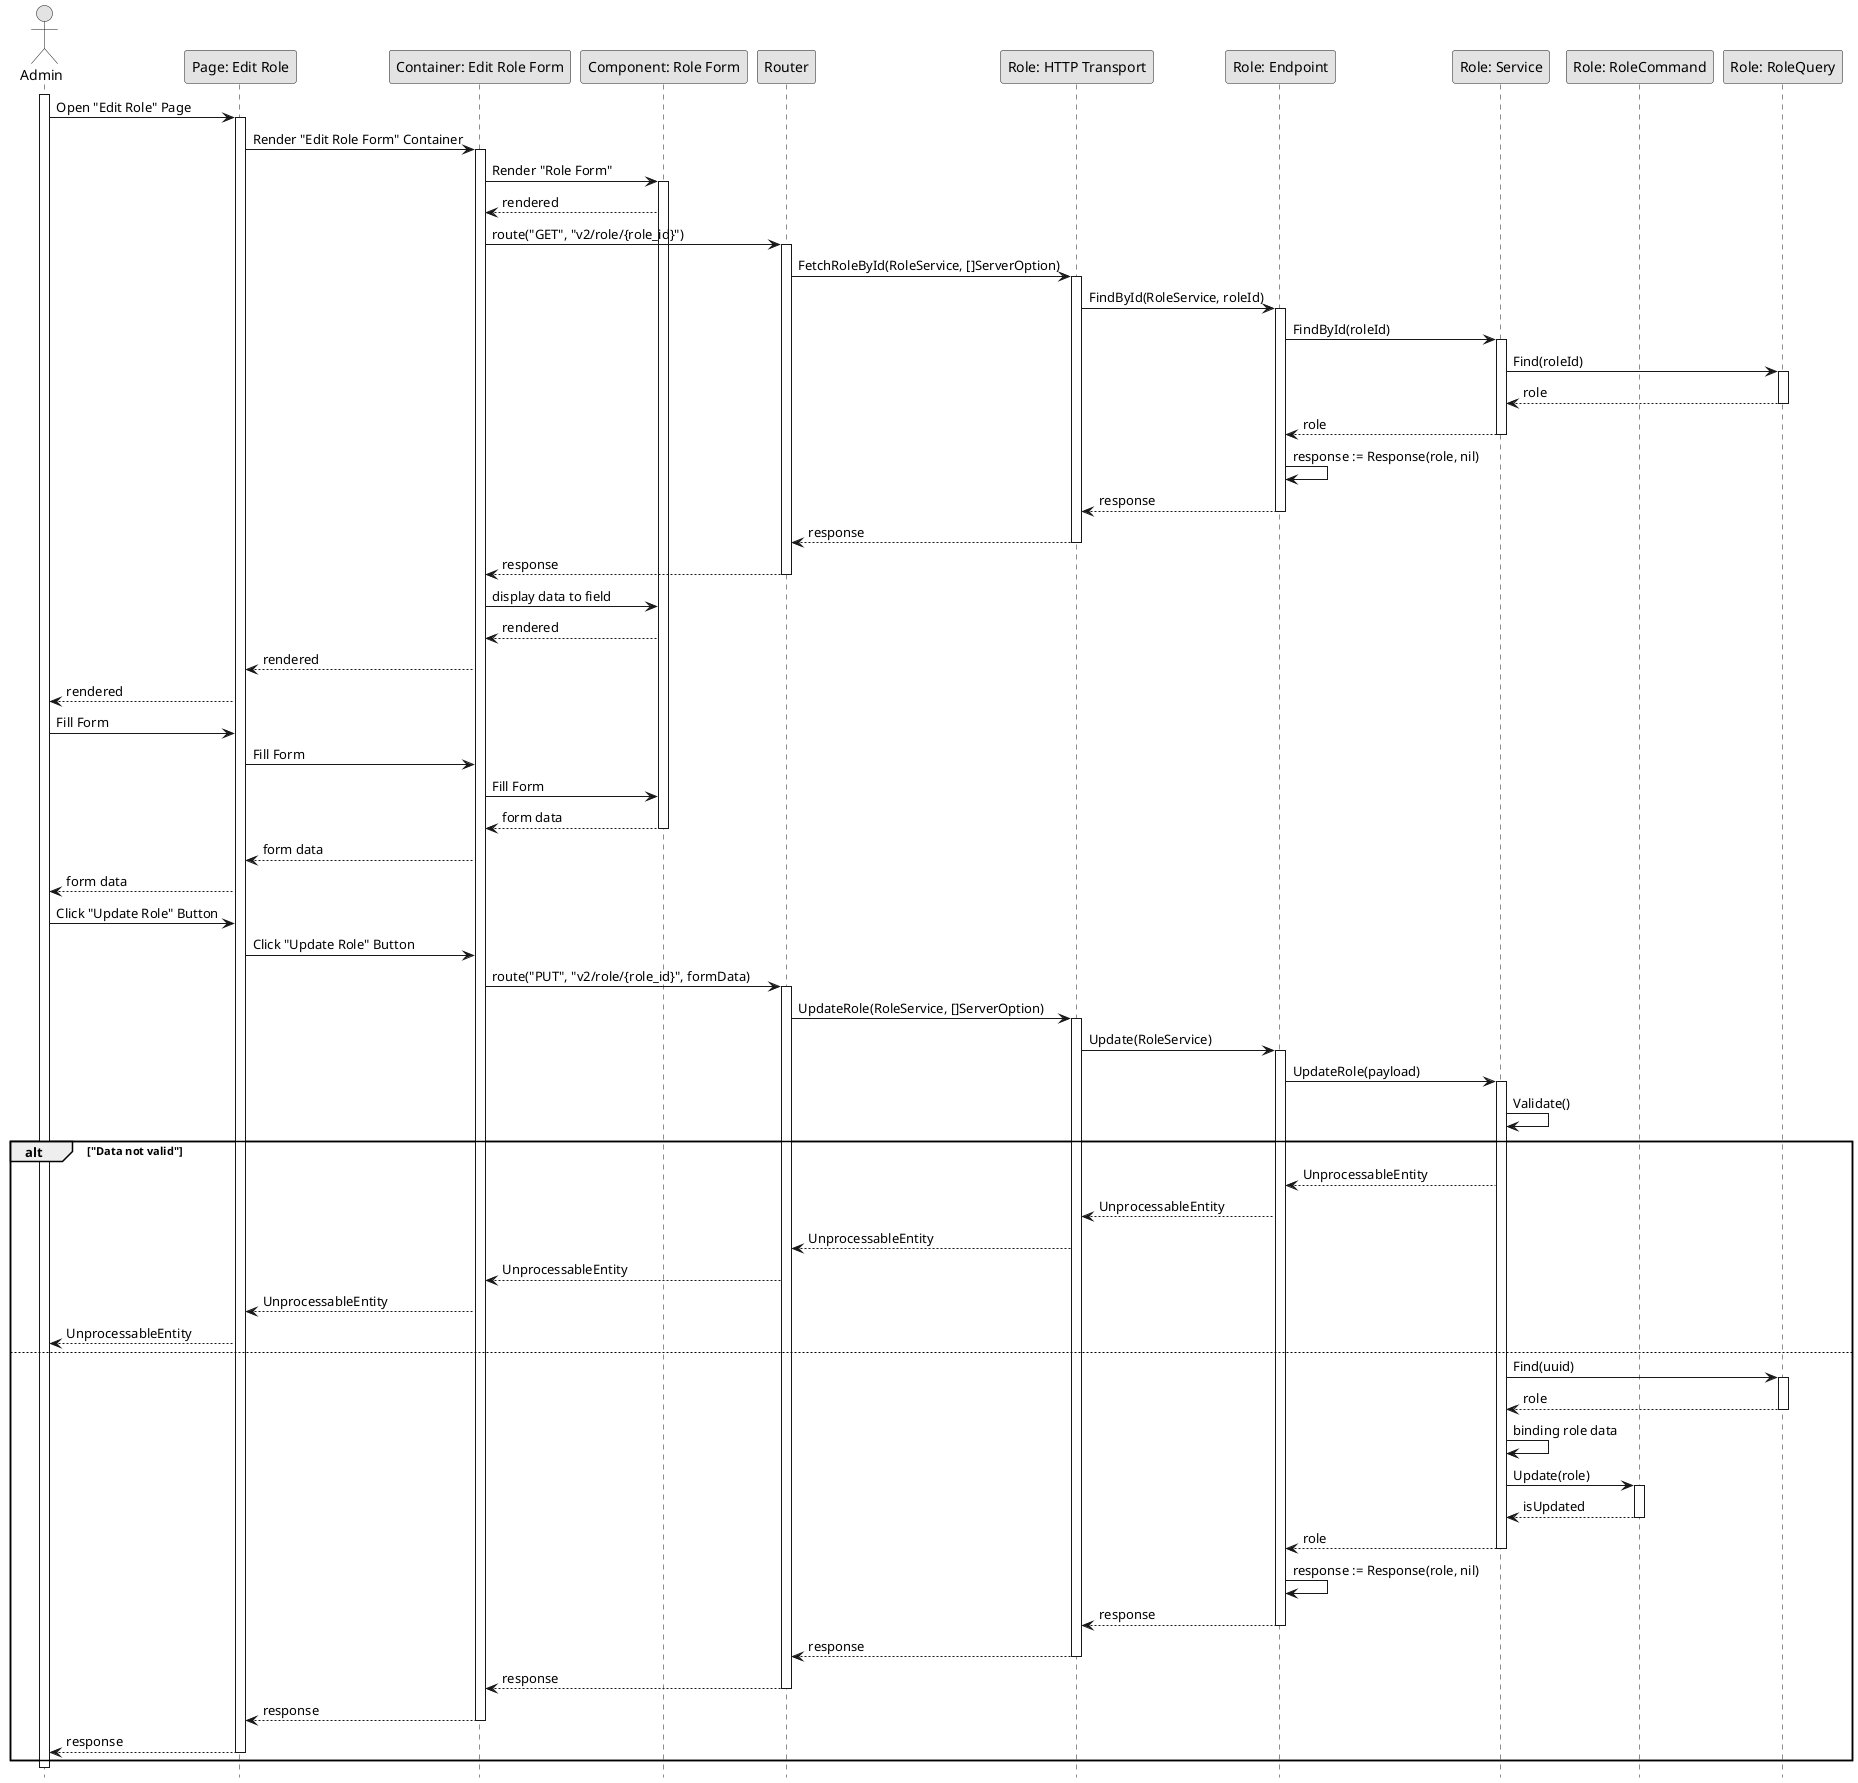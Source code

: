 @startuml UpdateRole

skinparam Monochrome true
skinparam Shadowing false
hide footbox

actor Admin
participant "Page: Edit Role" as EditRolePage
participant "Container: Edit Role Form" as EditRoleFormContainer
participant "Component: Role Form" as RoleForm
participant "Router" as Router
participant "Role: HTTP Transport" as RoleHTTPTransport
participant "Role: Endpoint" as RoleEndpoint
participant "Role: Service" as RoleService
participant "Role: RoleCommand" as RoleCommand
participant "Role: RoleQuery" as RoleQuery

activate Admin

Admin->EditRolePage: Open "Edit Role" Page
activate EditRolePage
EditRolePage->EditRoleFormContainer: Render "Edit Role Form" Container
activate EditRoleFormContainer
EditRoleFormContainer->RoleForm: Render "Role Form"
activate RoleForm
RoleForm-->EditRoleFormContainer: rendered
EditRoleFormContainer->Router: route("GET", "v2/role/{role_id}")
activate Router
Router->RoleHTTPTransport: FetchRoleById(RoleService, []ServerOption)
activate RoleHTTPTransport
RoleHTTPTransport->RoleEndpoint: FindById(RoleService, roleId)
activate RoleEndpoint
RoleEndpoint->RoleService: FindById(roleId)
activate RoleService
RoleService->RoleQuery: Find(roleId)
activate RoleQuery
RoleQuery-->RoleService: role
deactivate RoleQuery
RoleService-->RoleEndpoint: role
deactivate RoleService
RoleEndpoint->RoleEndpoint: response := Response(role, nil)
RoleEndpoint-->RoleHTTPTransport: response
deactivate RoleEndpoint
RoleHTTPTransport-->Router: response
deactivate RoleHTTPTransport
Router-->EditRoleFormContainer: response
deactivate Router
EditRoleFormContainer->RoleForm: display data to field
RoleForm-->EditRoleFormContainer: rendered
EditRoleFormContainer-->EditRolePage: rendered
EditRolePage-->Admin: rendered

Admin->EditRolePage: Fill Form
EditRolePage->EditRoleFormContainer: Fill Form
EditRoleFormContainer->RoleForm: Fill Form
RoleForm-->EditRoleFormContainer: form data
deactivate RoleForm
EditRoleFormContainer-->EditRolePage: form data
EditRolePage-->Admin: form data

Admin->EditRolePage: Click "Update Role" Button
EditRolePage->EditRoleFormContainer: Click "Update Role" Button
EditRoleFormContainer->Router: route("PUT", "v2/role/{role_id}", formData)
activate Router
Router->RoleHTTPTransport: UpdateRole(RoleService, []ServerOption)
activate RoleHTTPTransport
RoleHTTPTransport->RoleEndpoint: Update(RoleService)
activate RoleEndpoint
RoleEndpoint->RoleService: UpdateRole(payload)
activate RoleService
RoleService->RoleService: Validate()

alt "Data not valid"
    RoleService-->RoleEndpoint: UnprocessableEntity
    RoleEndpoint-->RoleHTTPTransport: UnprocessableEntity
    RoleHTTPTransport-->Router: UnprocessableEntity
    Router-->EditRoleFormContainer: UnprocessableEntity
    EditRoleFormContainer-->EditRolePage: UnprocessableEntity
    EditRolePage-->Admin: UnprocessableEntity
else
    RoleService->RoleQuery: Find(uuid)
    activate RoleQuery
    RoleQuery-->RoleService: role
    deactivate RoleQuery
    RoleService->RoleService: binding role data
    RoleService->RoleCommand: Update(role)
    activate RoleCommand
    RoleCommand-->RoleService: isUpdated
    deactivate RoleCommand
    RoleService-->RoleEndpoint: role
    deactivate RoleService
    RoleEndpoint->RoleEndpoint: response := Response(role, nil)
    RoleEndpoint-->RoleHTTPTransport: response
    deactivate RoleEndpoint
    RoleHTTPTransport-->Router: response
    deactivate RoleHTTPTransport
    Router-->EditRoleFormContainer: response
    deactivate Router
    EditRoleFormContainer-->EditRolePage: response
    deactivate EditRoleFormContainer
    EditRolePage-->Admin: response
    deactivate EditRolePage
end

deactivate Admin

@enduml